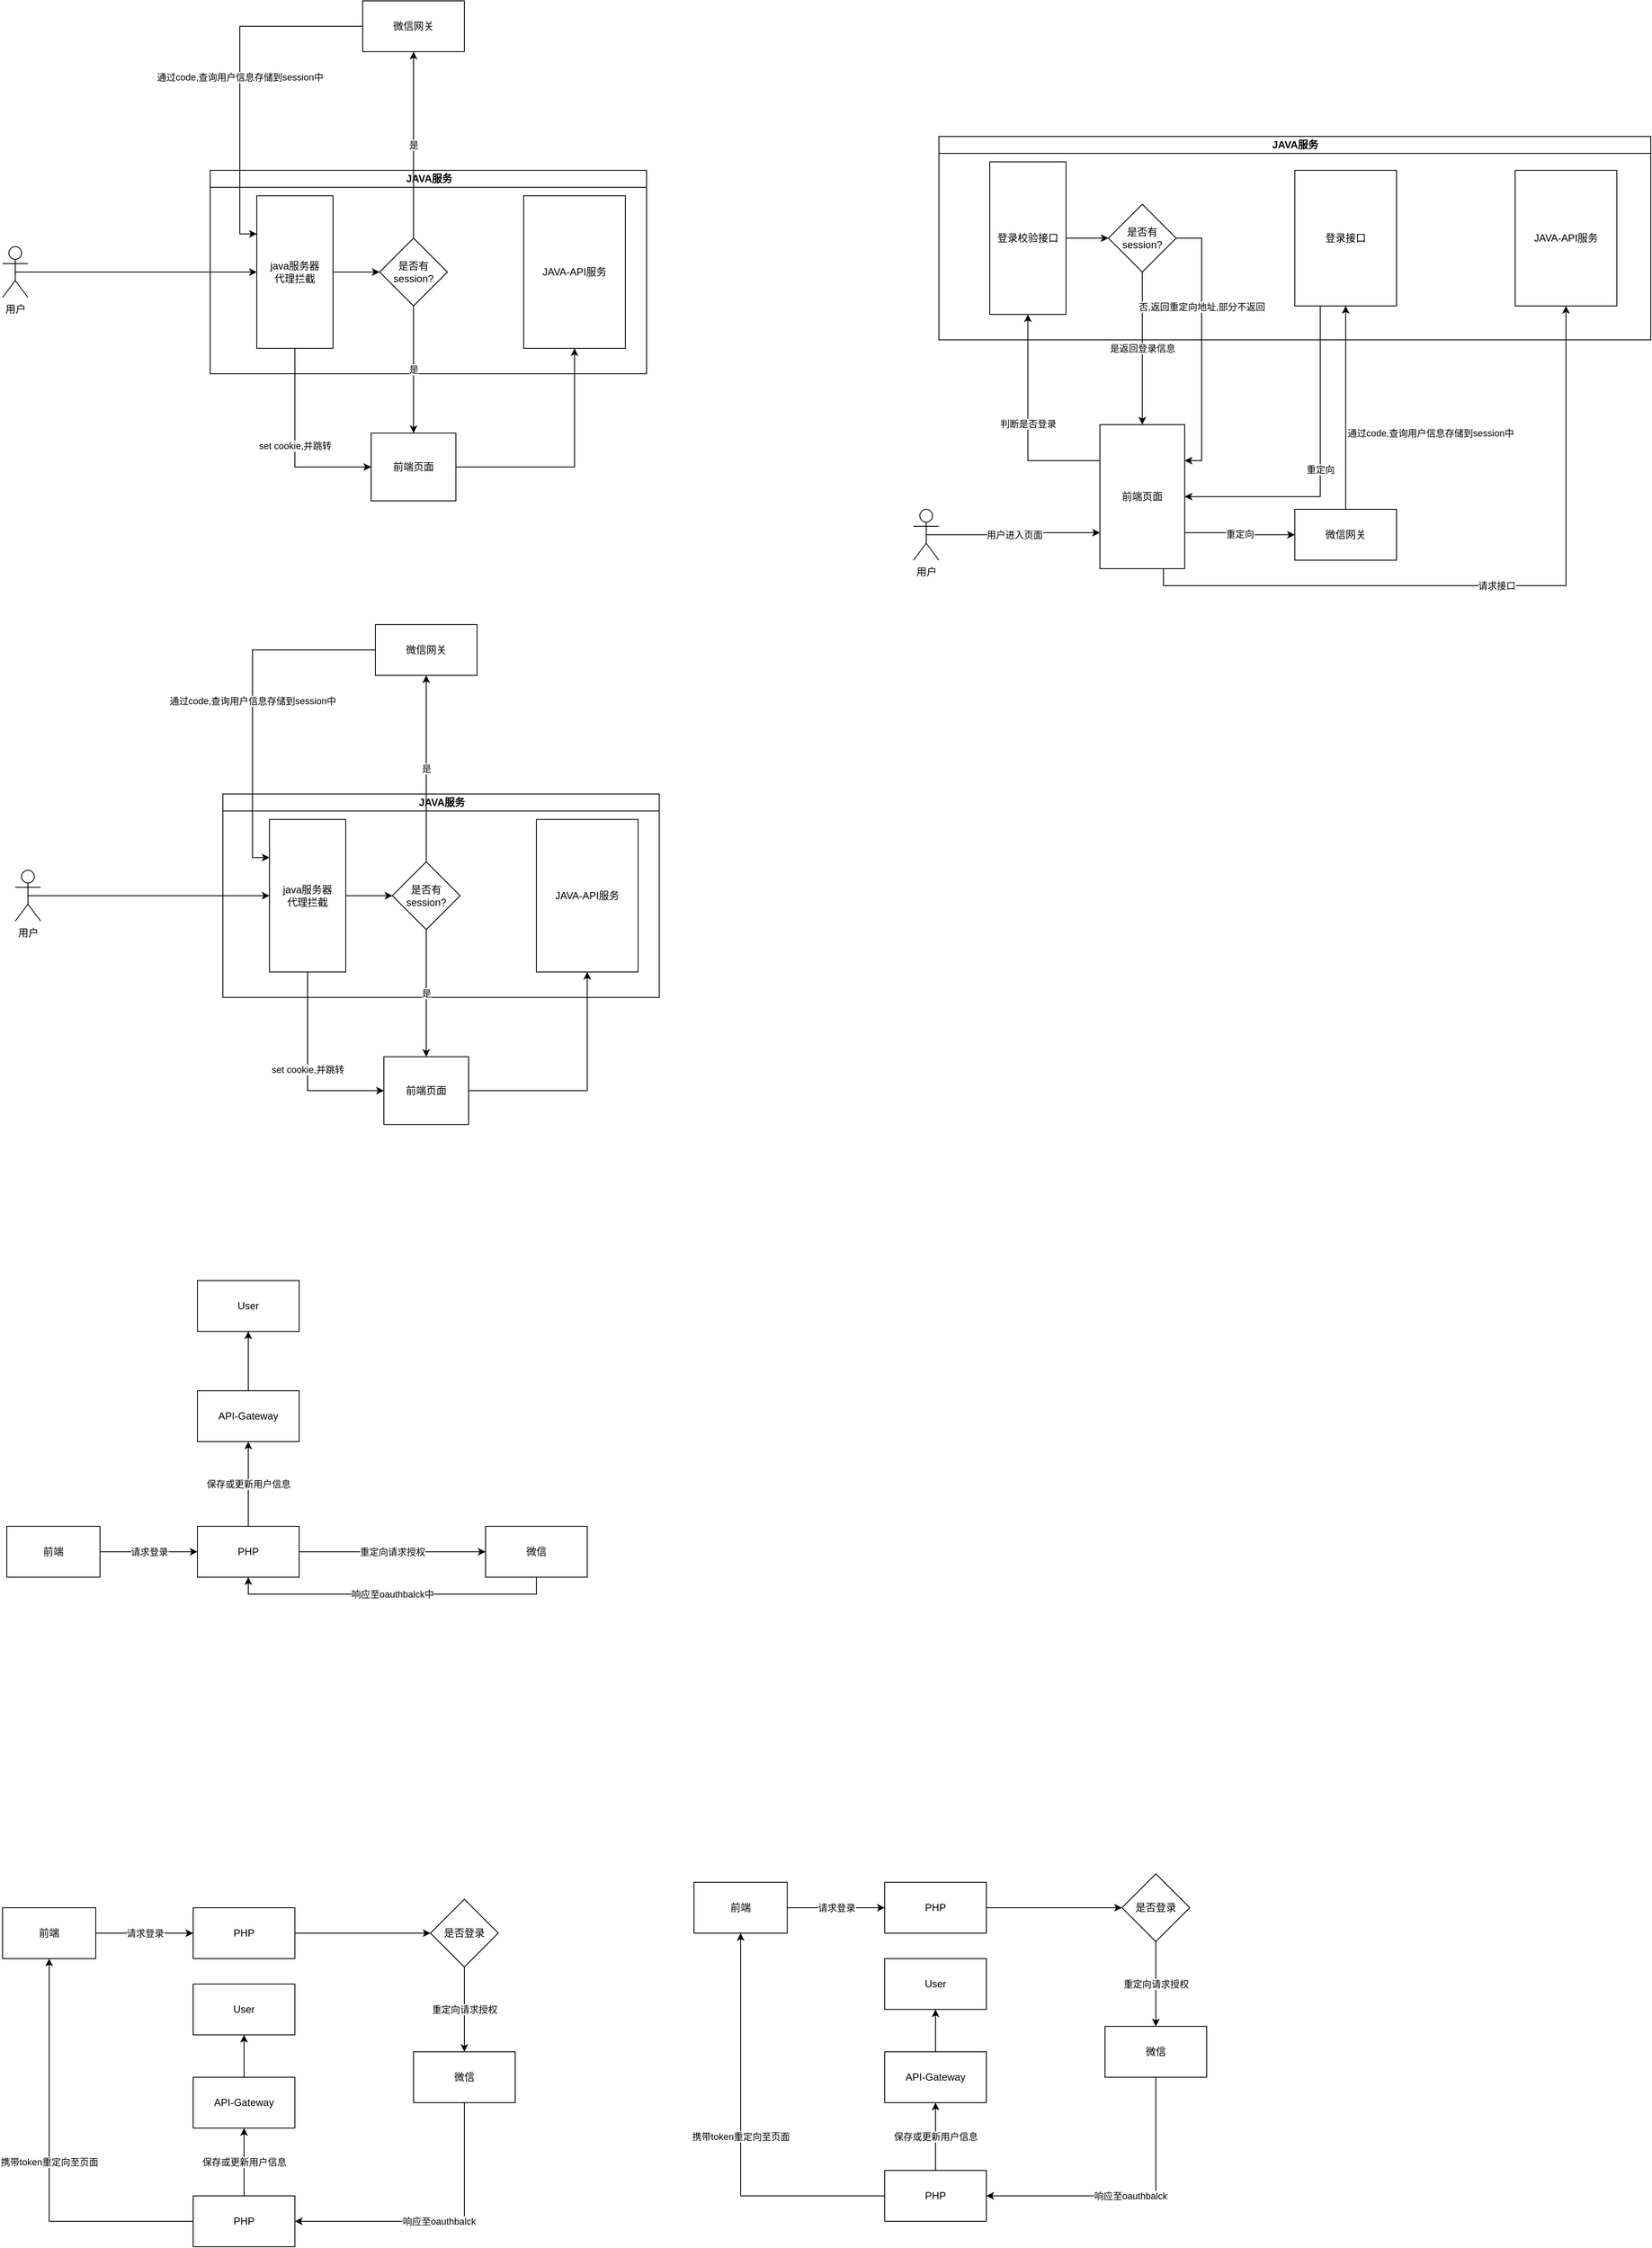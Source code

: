 <mxfile version="11.2.3" type="github" pages="1"><diagram id="ZFBAuobEn__pr9jLAsII" name="第 1 页"><mxGraphModel dx="1422" dy="1655" grid="1" gridSize="10" guides="1" tooltips="1" connect="1" arrows="1" fold="1" page="1" pageScale="1" pageWidth="1100" pageHeight="850" background="#FFFFFF" math="0" shadow="0"><root><mxCell id="0"/><mxCell id="1" parent="0"/><mxCell id="5YqJo6QiYUOueP3mv-Mx-4" value="set cookie,并跳转" style="edgeStyle=orthogonalEdgeStyle;rounded=0;orthogonalLoop=1;jettySize=auto;html=1;exitX=0.5;exitY=1;exitDx=0;exitDy=0;entryX=0;entryY=0.5;entryDx=0;entryDy=0;" parent="1" source="5YqJo6QiYUOueP3mv-Mx-1" target="5YqJo6QiYUOueP3mv-Mx-2" edge="1"><mxGeometry relative="1" as="geometry"/></mxCell><mxCell id="5YqJo6QiYUOueP3mv-Mx-6" style="edgeStyle=orthogonalEdgeStyle;rounded=0;orthogonalLoop=1;jettySize=auto;html=1;exitX=1;exitY=0.5;exitDx=0;exitDy=0;entryX=0.5;entryY=1;entryDx=0;entryDy=0;" parent="1" source="5YqJo6QiYUOueP3mv-Mx-2" target="5YqJo6QiYUOueP3mv-Mx-5" edge="1"><mxGeometry relative="1" as="geometry"/></mxCell><mxCell id="5YqJo6QiYUOueP3mv-Mx-2" value="前端页面" style="rounded=0;whiteSpace=wrap;html=1;" parent="1" vertex="1"><mxGeometry x="630" y="360" width="100" height="80" as="geometry"/></mxCell><mxCell id="5YqJo6QiYUOueP3mv-Mx-31" value="JAVA服务" style="swimlane;html=1;startSize=20;horizontal=1;containerType=tree;" parent="1" vertex="1"><mxGeometry x="440" y="50" width="515" height="240" as="geometry"/></mxCell><mxCell id="AHeOL8gglu6n_5h1qj5--10" style="edgeStyle=orthogonalEdgeStyle;rounded=0;orthogonalLoop=1;jettySize=auto;html=1;exitX=1;exitY=0.5;exitDx=0;exitDy=0;entryX=0;entryY=0.5;entryDx=0;entryDy=0;" edge="1" parent="5YqJo6QiYUOueP3mv-Mx-31" source="5YqJo6QiYUOueP3mv-Mx-1" target="AHeOL8gglu6n_5h1qj5--2"><mxGeometry relative="1" as="geometry"/></mxCell><mxCell id="5YqJo6QiYUOueP3mv-Mx-1" value="java服务器&lt;br&gt;代理拦截" style="rounded=0;whiteSpace=wrap;html=1;" parent="5YqJo6QiYUOueP3mv-Mx-31" vertex="1"><mxGeometry x="55" y="30" width="90" height="180" as="geometry"/></mxCell><mxCell id="5YqJo6QiYUOueP3mv-Mx-5" value="JAVA-API服务" style="rounded=0;whiteSpace=wrap;html=1;" parent="5YqJo6QiYUOueP3mv-Mx-31" vertex="1"><mxGeometry x="370" y="30" width="120" height="180" as="geometry"/></mxCell><mxCell id="AHeOL8gglu6n_5h1qj5--2" value="是否有session?" style="rhombus;whiteSpace=wrap;html=1;" vertex="1" parent="5YqJo6QiYUOueP3mv-Mx-31"><mxGeometry x="200" y="80" width="80" height="80" as="geometry"/></mxCell><mxCell id="AHeOL8gglu6n_5h1qj5--3" value="是" style="edgeStyle=orthogonalEdgeStyle;rounded=0;orthogonalLoop=1;jettySize=auto;html=1;exitX=0.5;exitY=0;exitDx=0;exitDy=0;" edge="1" parent="5YqJo6QiYUOueP3mv-Mx-31" source="AHeOL8gglu6n_5h1qj5--2"><mxGeometry relative="1" as="geometry"><mxPoint x="240" y="-140" as="targetPoint"/></mxGeometry></mxCell><mxCell id="5YqJo6QiYUOueP3mv-Mx-35" style="edgeStyle=orthogonalEdgeStyle;rounded=0;orthogonalLoop=1;jettySize=auto;html=1;exitX=0.5;exitY=0.5;exitDx=0;exitDy=0;exitPerimeter=0;entryX=0;entryY=0.5;entryDx=0;entryDy=0;" parent="1" source="5YqJo6QiYUOueP3mv-Mx-32" target="5YqJo6QiYUOueP3mv-Mx-1" edge="1"><mxGeometry relative="1" as="geometry"><mxPoint x="380" y="180" as="targetPoint"/></mxGeometry></mxCell><mxCell id="5YqJo6QiYUOueP3mv-Mx-32" value="用户" style="shape=umlActor;verticalLabelPosition=bottom;labelBackgroundColor=#ffffff;verticalAlign=top;html=1;outlineConnect=0;" parent="1" vertex="1"><mxGeometry x="195" y="140" width="30" height="60" as="geometry"/></mxCell><mxCell id="AHeOL8gglu6n_5h1qj5--4" value="是" style="edgeStyle=orthogonalEdgeStyle;rounded=0;orthogonalLoop=1;jettySize=auto;html=1;exitX=0.5;exitY=1;exitDx=0;exitDy=0;entryX=0.5;entryY=0;entryDx=0;entryDy=0;" edge="1" parent="1" source="AHeOL8gglu6n_5h1qj5--2" target="5YqJo6QiYUOueP3mv-Mx-2"><mxGeometry relative="1" as="geometry"/></mxCell><mxCell id="AHeOL8gglu6n_5h1qj5--12" value="通过code,查询用户信息存储到session中" style="edgeStyle=orthogonalEdgeStyle;rounded=0;orthogonalLoop=1;jettySize=auto;html=1;exitX=0;exitY=0.5;exitDx=0;exitDy=0;entryX=0;entryY=0.25;entryDx=0;entryDy=0;" edge="1" parent="1" source="AHeOL8gglu6n_5h1qj5--11" target="5YqJo6QiYUOueP3mv-Mx-1"><mxGeometry relative="1" as="geometry"/></mxCell><mxCell id="AHeOL8gglu6n_5h1qj5--11" value="微信网关" style="rounded=0;whiteSpace=wrap;html=1;" vertex="1" parent="1"><mxGeometry x="620" y="-150" width="120" height="60" as="geometry"/></mxCell><mxCell id="AHeOL8gglu6n_5h1qj5--15" value="请求接口" style="edgeStyle=orthogonalEdgeStyle;rounded=0;orthogonalLoop=1;jettySize=auto;html=1;exitX=0.75;exitY=1;exitDx=0;exitDy=0;entryX=0.5;entryY=1;entryDx=0;entryDy=0;" edge="1" parent="1" source="AHeOL8gglu6n_5h1qj5--16" target="AHeOL8gglu6n_5h1qj5--20"><mxGeometry relative="1" as="geometry"/></mxCell><mxCell id="AHeOL8gglu6n_5h1qj5--74" value="判断是否登录" style="edgeStyle=orthogonalEdgeStyle;rounded=0;orthogonalLoop=1;jettySize=auto;html=1;exitX=0;exitY=0.25;exitDx=0;exitDy=0;entryX=0.5;entryY=1;entryDx=0;entryDy=0;" edge="1" parent="1" source="AHeOL8gglu6n_5h1qj5--16" target="AHeOL8gglu6n_5h1qj5--19"><mxGeometry relative="1" as="geometry"/></mxCell><mxCell id="AHeOL8gglu6n_5h1qj5--87" value="重定向" style="edgeStyle=orthogonalEdgeStyle;rounded=0;orthogonalLoop=1;jettySize=auto;html=1;exitX=1;exitY=0.75;exitDx=0;exitDy=0;entryX=0;entryY=0.5;entryDx=0;entryDy=0;" edge="1" parent="1" source="AHeOL8gglu6n_5h1qj5--16" target="AHeOL8gglu6n_5h1qj5--27"><mxGeometry relative="1" as="geometry"/></mxCell><mxCell id="AHeOL8gglu6n_5h1qj5--16" value="前端页面" style="rounded=0;whiteSpace=wrap;html=1;" vertex="1" parent="1"><mxGeometry x="1490" y="350" width="100" height="170" as="geometry"/></mxCell><mxCell id="AHeOL8gglu6n_5h1qj5--17" value="JAVA服务" style="swimlane;html=1;startSize=20;horizontal=1;containerType=tree;" vertex="1" parent="1"><mxGeometry x="1300" y="10" width="840" height="240" as="geometry"/></mxCell><mxCell id="AHeOL8gglu6n_5h1qj5--18" style="edgeStyle=orthogonalEdgeStyle;rounded=0;orthogonalLoop=1;jettySize=auto;html=1;exitX=1;exitY=0.5;exitDx=0;exitDy=0;entryX=0;entryY=0.5;entryDx=0;entryDy=0;" edge="1" parent="AHeOL8gglu6n_5h1qj5--17" source="AHeOL8gglu6n_5h1qj5--19" target="AHeOL8gglu6n_5h1qj5--21"><mxGeometry relative="1" as="geometry"/></mxCell><mxCell id="AHeOL8gglu6n_5h1qj5--19" value="登录校验接口" style="rounded=0;whiteSpace=wrap;html=1;" vertex="1" parent="AHeOL8gglu6n_5h1qj5--17"><mxGeometry x="60" y="30" width="90" height="180" as="geometry"/></mxCell><mxCell id="AHeOL8gglu6n_5h1qj5--20" value="JAVA-API服务" style="rounded=0;whiteSpace=wrap;html=1;" vertex="1" parent="AHeOL8gglu6n_5h1qj5--17"><mxGeometry x="680" y="40" width="120" height="160" as="geometry"/></mxCell><mxCell id="AHeOL8gglu6n_5h1qj5--21" value="是否有session?" style="rhombus;whiteSpace=wrap;html=1;" vertex="1" parent="AHeOL8gglu6n_5h1qj5--17"><mxGeometry x="200" y="80" width="80" height="80" as="geometry"/></mxCell><mxCell id="AHeOL8gglu6n_5h1qj5--81" value="登录接口" style="rounded=0;whiteSpace=wrap;html=1;" vertex="1" parent="AHeOL8gglu6n_5h1qj5--17"><mxGeometry x="420" y="40" width="120" height="160" as="geometry"/></mxCell><mxCell id="AHeOL8gglu6n_5h1qj5--23" value="用户进入页面" style="edgeStyle=orthogonalEdgeStyle;rounded=0;orthogonalLoop=1;jettySize=auto;html=1;exitX=0.5;exitY=0.5;exitDx=0;exitDy=0;exitPerimeter=0;entryX=0;entryY=0.75;entryDx=0;entryDy=0;" edge="1" parent="1" source="AHeOL8gglu6n_5h1qj5--24" target="AHeOL8gglu6n_5h1qj5--16"><mxGeometry relative="1" as="geometry"><mxPoint x="1272" y="140" as="targetPoint"/></mxGeometry></mxCell><mxCell id="AHeOL8gglu6n_5h1qj5--24" value="用户" style="shape=umlActor;verticalLabelPosition=bottom;labelBackgroundColor=#ffffff;verticalAlign=top;html=1;outlineConnect=0;" vertex="1" parent="1"><mxGeometry x="1270" y="450" width="30" height="60" as="geometry"/></mxCell><mxCell id="AHeOL8gglu6n_5h1qj5--25" value="是返回登录信息" style="edgeStyle=orthogonalEdgeStyle;rounded=0;orthogonalLoop=1;jettySize=auto;html=1;exitX=0.5;exitY=1;exitDx=0;exitDy=0;entryX=0.5;entryY=0;entryDx=0;entryDy=0;" edge="1" parent="1" source="AHeOL8gglu6n_5h1qj5--21" target="AHeOL8gglu6n_5h1qj5--16"><mxGeometry relative="1" as="geometry"/></mxCell><mxCell id="AHeOL8gglu6n_5h1qj5--26" value="通过code,查询用户信息存储到session中" style="edgeStyle=orthogonalEdgeStyle;rounded=0;orthogonalLoop=1;jettySize=auto;html=1;exitX=0.5;exitY=0;exitDx=0;exitDy=0;entryX=0.5;entryY=1;entryDx=0;entryDy=0;" edge="1" parent="1" source="AHeOL8gglu6n_5h1qj5--27" target="AHeOL8gglu6n_5h1qj5--81"><mxGeometry x="-0.25" y="-100" relative="1" as="geometry"><mxPoint as="offset"/></mxGeometry></mxCell><mxCell id="AHeOL8gglu6n_5h1qj5--27" value="微信网关" style="rounded=0;whiteSpace=wrap;html=1;" vertex="1" parent="1"><mxGeometry x="1720" y="450" width="120" height="60" as="geometry"/></mxCell><mxCell id="AHeOL8gglu6n_5h1qj5--22" value="否,返回重定向地址,部分不返回" style="edgeStyle=orthogonalEdgeStyle;rounded=0;orthogonalLoop=1;jettySize=auto;html=1;exitX=1;exitY=0.5;exitDx=0;exitDy=0;entryX=1;entryY=0.25;entryDx=0;entryDy=0;" edge="1" parent="1" source="AHeOL8gglu6n_5h1qj5--21" target="AHeOL8gglu6n_5h1qj5--16"><mxGeometry x="-0.294" relative="1" as="geometry"><mxPoint x="1572" y="-130" as="targetPoint"/><mxPoint as="offset"/></mxGeometry></mxCell><mxCell id="AHeOL8gglu6n_5h1qj5--89" value="重定向" style="edgeStyle=orthogonalEdgeStyle;rounded=0;orthogonalLoop=1;jettySize=auto;html=1;exitX=0.25;exitY=1;exitDx=0;exitDy=0;entryX=1;entryY=0.5;entryDx=0;entryDy=0;" edge="1" parent="1" source="AHeOL8gglu6n_5h1qj5--81" target="AHeOL8gglu6n_5h1qj5--16"><mxGeometry relative="1" as="geometry"/></mxCell><mxCell id="AHeOL8gglu6n_5h1qj5--90" value="set cookie,并跳转" style="edgeStyle=orthogonalEdgeStyle;rounded=0;orthogonalLoop=1;jettySize=auto;html=1;exitX=0.5;exitY=1;exitDx=0;exitDy=0;entryX=0;entryY=0.5;entryDx=0;entryDy=0;" edge="1" parent="1" source="AHeOL8gglu6n_5h1qj5--95" target="AHeOL8gglu6n_5h1qj5--92"><mxGeometry relative="1" as="geometry"/></mxCell><mxCell id="AHeOL8gglu6n_5h1qj5--91" style="edgeStyle=orthogonalEdgeStyle;rounded=0;orthogonalLoop=1;jettySize=auto;html=1;exitX=1;exitY=0.5;exitDx=0;exitDy=0;entryX=0.5;entryY=1;entryDx=0;entryDy=0;" edge="1" parent="1" source="AHeOL8gglu6n_5h1qj5--92" target="AHeOL8gglu6n_5h1qj5--96"><mxGeometry relative="1" as="geometry"/></mxCell><mxCell id="AHeOL8gglu6n_5h1qj5--92" value="前端页面" style="rounded=0;whiteSpace=wrap;html=1;" vertex="1" parent="1"><mxGeometry x="645" y="1095.882" width="100" height="80" as="geometry"/></mxCell><mxCell id="AHeOL8gglu6n_5h1qj5--93" value="JAVA服务" style="swimlane;html=1;startSize=20;horizontal=1;containerType=tree;" vertex="1" parent="1"><mxGeometry x="455" y="785.882" width="515" height="240" as="geometry"/></mxCell><mxCell id="AHeOL8gglu6n_5h1qj5--94" style="edgeStyle=orthogonalEdgeStyle;rounded=0;orthogonalLoop=1;jettySize=auto;html=1;exitX=1;exitY=0.5;exitDx=0;exitDy=0;entryX=0;entryY=0.5;entryDx=0;entryDy=0;" edge="1" parent="AHeOL8gglu6n_5h1qj5--93" source="AHeOL8gglu6n_5h1qj5--95" target="AHeOL8gglu6n_5h1qj5--97"><mxGeometry relative="1" as="geometry"/></mxCell><mxCell id="AHeOL8gglu6n_5h1qj5--95" value="java服务器&lt;br&gt;代理拦截" style="rounded=0;whiteSpace=wrap;html=1;" vertex="1" parent="AHeOL8gglu6n_5h1qj5--93"><mxGeometry x="55" y="30" width="90" height="180" as="geometry"/></mxCell><mxCell id="AHeOL8gglu6n_5h1qj5--96" value="JAVA-API服务" style="rounded=0;whiteSpace=wrap;html=1;" vertex="1" parent="AHeOL8gglu6n_5h1qj5--93"><mxGeometry x="370" y="30" width="120" height="180" as="geometry"/></mxCell><mxCell id="AHeOL8gglu6n_5h1qj5--97" value="是否有session?" style="rhombus;whiteSpace=wrap;html=1;" vertex="1" parent="AHeOL8gglu6n_5h1qj5--93"><mxGeometry x="200" y="80" width="80" height="80" as="geometry"/></mxCell><mxCell id="AHeOL8gglu6n_5h1qj5--98" value="是" style="edgeStyle=orthogonalEdgeStyle;rounded=0;orthogonalLoop=1;jettySize=auto;html=1;exitX=0.5;exitY=0;exitDx=0;exitDy=0;" edge="1" parent="AHeOL8gglu6n_5h1qj5--93" source="AHeOL8gglu6n_5h1qj5--97"><mxGeometry relative="1" as="geometry"><mxPoint x="240" y="-140" as="targetPoint"/></mxGeometry></mxCell><mxCell id="AHeOL8gglu6n_5h1qj5--99" style="edgeStyle=orthogonalEdgeStyle;rounded=0;orthogonalLoop=1;jettySize=auto;html=1;exitX=0.5;exitY=0.5;exitDx=0;exitDy=0;exitPerimeter=0;entryX=0;entryY=0.5;entryDx=0;entryDy=0;" edge="1" parent="1" source="AHeOL8gglu6n_5h1qj5--100" target="AHeOL8gglu6n_5h1qj5--95"><mxGeometry relative="1" as="geometry"><mxPoint x="395" y="915.882" as="targetPoint"/></mxGeometry></mxCell><mxCell id="AHeOL8gglu6n_5h1qj5--100" value="用户" style="shape=umlActor;verticalLabelPosition=bottom;labelBackgroundColor=#ffffff;verticalAlign=top;html=1;outlineConnect=0;" vertex="1" parent="1"><mxGeometry x="210" y="875.882" width="30" height="60" as="geometry"/></mxCell><mxCell id="AHeOL8gglu6n_5h1qj5--101" value="是" style="edgeStyle=orthogonalEdgeStyle;rounded=0;orthogonalLoop=1;jettySize=auto;html=1;exitX=0.5;exitY=1;exitDx=0;exitDy=0;entryX=0.5;entryY=0;entryDx=0;entryDy=0;" edge="1" parent="1" source="AHeOL8gglu6n_5h1qj5--97" target="AHeOL8gglu6n_5h1qj5--92"><mxGeometry relative="1" as="geometry"/></mxCell><mxCell id="AHeOL8gglu6n_5h1qj5--102" value="通过code,查询用户信息存储到session中" style="edgeStyle=orthogonalEdgeStyle;rounded=0;orthogonalLoop=1;jettySize=auto;html=1;exitX=0;exitY=0.5;exitDx=0;exitDy=0;entryX=0;entryY=0.25;entryDx=0;entryDy=0;" edge="1" parent="1" source="AHeOL8gglu6n_5h1qj5--103" target="AHeOL8gglu6n_5h1qj5--95"><mxGeometry relative="1" as="geometry"/></mxCell><mxCell id="AHeOL8gglu6n_5h1qj5--103" value="微信网关" style="rounded=0;whiteSpace=wrap;html=1;" vertex="1" parent="1"><mxGeometry x="635" y="585.882" width="120" height="60" as="geometry"/></mxCell><mxCell id="AHeOL8gglu6n_5h1qj5--107" value="请求登录" style="edgeStyle=orthogonalEdgeStyle;rounded=0;orthogonalLoop=1;jettySize=auto;html=1;exitX=1;exitY=0.5;exitDx=0;exitDy=0;entryX=0;entryY=0.5;entryDx=0;entryDy=0;" edge="1" parent="1" source="AHeOL8gglu6n_5h1qj5--104" target="AHeOL8gglu6n_5h1qj5--105"><mxGeometry relative="1" as="geometry"/></mxCell><mxCell id="AHeOL8gglu6n_5h1qj5--104" value="前端" style="rounded=0;whiteSpace=wrap;html=1;" vertex="1" parent="1"><mxGeometry x="200" y="1650" width="110" height="60" as="geometry"/></mxCell><mxCell id="AHeOL8gglu6n_5h1qj5--108" value="重定向请求授权" style="edgeStyle=orthogonalEdgeStyle;rounded=0;orthogonalLoop=1;jettySize=auto;html=1;exitX=1;exitY=0.5;exitDx=0;exitDy=0;entryX=0;entryY=0.5;entryDx=0;entryDy=0;" edge="1" parent="1" source="AHeOL8gglu6n_5h1qj5--105" target="AHeOL8gglu6n_5h1qj5--109"><mxGeometry relative="1" as="geometry"><mxPoint x="660" y="1720" as="targetPoint"/></mxGeometry></mxCell><mxCell id="AHeOL8gglu6n_5h1qj5--112" value="保存或更新用户信息" style="edgeStyle=orthogonalEdgeStyle;rounded=0;orthogonalLoop=1;jettySize=auto;html=1;exitX=0.5;exitY=0;exitDx=0;exitDy=0;entryX=0.5;entryY=1;entryDx=0;entryDy=0;" edge="1" parent="1" source="AHeOL8gglu6n_5h1qj5--105" target="AHeOL8gglu6n_5h1qj5--113"><mxGeometry relative="1" as="geometry"><mxPoint x="485" y="1580" as="targetPoint"/></mxGeometry></mxCell><mxCell id="AHeOL8gglu6n_5h1qj5--105" value="PHP" style="rounded=0;whiteSpace=wrap;html=1;" vertex="1" parent="1"><mxGeometry x="425" y="1650" width="120" height="60" as="geometry"/></mxCell><mxCell id="AHeOL8gglu6n_5h1qj5--110" value="响应至oauthbalck中" style="edgeStyle=orthogonalEdgeStyle;rounded=0;orthogonalLoop=1;jettySize=auto;html=1;exitX=0.5;exitY=1;exitDx=0;exitDy=0;entryX=0.5;entryY=1;entryDx=0;entryDy=0;" edge="1" parent="1" source="AHeOL8gglu6n_5h1qj5--109" target="AHeOL8gglu6n_5h1qj5--105"><mxGeometry relative="1" as="geometry"/></mxCell><mxCell id="AHeOL8gglu6n_5h1qj5--109" value="微信" style="rounded=0;whiteSpace=wrap;html=1;" vertex="1" parent="1"><mxGeometry x="765" y="1650" width="120" height="60" as="geometry"/></mxCell><mxCell id="AHeOL8gglu6n_5h1qj5--111" value="User" style="rounded=0;whiteSpace=wrap;html=1;" vertex="1" parent="1"><mxGeometry x="425" y="1360" width="120" height="60" as="geometry"/></mxCell><mxCell id="AHeOL8gglu6n_5h1qj5--115" style="edgeStyle=orthogonalEdgeStyle;rounded=0;orthogonalLoop=1;jettySize=auto;html=1;exitX=0.5;exitY=0;exitDx=0;exitDy=0;entryX=0.5;entryY=1;entryDx=0;entryDy=0;" edge="1" parent="1" source="AHeOL8gglu6n_5h1qj5--113" target="AHeOL8gglu6n_5h1qj5--111"><mxGeometry relative="1" as="geometry"/></mxCell><mxCell id="AHeOL8gglu6n_5h1qj5--113" value="API-Gateway" style="rounded=0;whiteSpace=wrap;html=1;" vertex="1" parent="1"><mxGeometry x="425" y="1490" width="120" height="60" as="geometry"/></mxCell><mxCell id="AHeOL8gglu6n_5h1qj5--116" value="请求登录" style="edgeStyle=orthogonalEdgeStyle;rounded=0;orthogonalLoop=1;jettySize=auto;html=1;exitX=1;exitY=0.5;exitDx=0;exitDy=0;entryX=0;entryY=0.5;entryDx=0;entryDy=0;" edge="1" parent="1" source="AHeOL8gglu6n_5h1qj5--117" target="AHeOL8gglu6n_5h1qj5--120"><mxGeometry relative="1" as="geometry"/></mxCell><mxCell id="AHeOL8gglu6n_5h1qj5--117" value="前端" style="rounded=0;whiteSpace=wrap;html=1;" vertex="1" parent="1"><mxGeometry x="195" y="2100" width="110" height="60" as="geometry"/></mxCell><mxCell id="AHeOL8gglu6n_5h1qj5--118" value="重定向请求授权" style="edgeStyle=orthogonalEdgeStyle;rounded=0;orthogonalLoop=1;jettySize=auto;html=1;entryX=0.5;entryY=0;entryDx=0;entryDy=0;exitX=0.5;exitY=1;exitDx=0;exitDy=0;" edge="1" parent="1" source="AHeOL8gglu6n_5h1qj5--126" target="AHeOL8gglu6n_5h1qj5--122"><mxGeometry relative="1" as="geometry"><mxPoint x="655" y="2170" as="targetPoint"/><mxPoint x="830" y="2130" as="sourcePoint"/></mxGeometry></mxCell><mxCell id="AHeOL8gglu6n_5h1qj5--119" value="保存或更新用户信息" style="edgeStyle=orthogonalEdgeStyle;rounded=0;orthogonalLoop=1;jettySize=auto;html=1;exitX=0.5;exitY=0;exitDx=0;exitDy=0;entryX=0.5;entryY=1;entryDx=0;entryDy=0;" edge="1" parent="1" source="AHeOL8gglu6n_5h1qj5--129" target="AHeOL8gglu6n_5h1qj5--125"><mxGeometry relative="1" as="geometry"><mxPoint x="480" y="2030" as="targetPoint"/></mxGeometry></mxCell><mxCell id="AHeOL8gglu6n_5h1qj5--127" style="edgeStyle=orthogonalEdgeStyle;rounded=0;orthogonalLoop=1;jettySize=auto;html=1;exitX=1;exitY=0.5;exitDx=0;exitDy=0;" edge="1" parent="1" source="AHeOL8gglu6n_5h1qj5--120" target="AHeOL8gglu6n_5h1qj5--126"><mxGeometry relative="1" as="geometry"/></mxCell><mxCell id="AHeOL8gglu6n_5h1qj5--120" value="PHP" style="rounded=0;whiteSpace=wrap;html=1;" vertex="1" parent="1"><mxGeometry x="420" y="2100" width="120" height="60" as="geometry"/></mxCell><mxCell id="AHeOL8gglu6n_5h1qj5--121" value="响应至oauthbalck" style="edgeStyle=orthogonalEdgeStyle;rounded=0;orthogonalLoop=1;jettySize=auto;html=1;exitX=0.5;exitY=1;exitDx=0;exitDy=0;entryX=1;entryY=0.5;entryDx=0;entryDy=0;" edge="1" parent="1" source="AHeOL8gglu6n_5h1qj5--122" target="AHeOL8gglu6n_5h1qj5--129"><mxGeometry relative="1" as="geometry"/></mxCell><mxCell id="AHeOL8gglu6n_5h1qj5--122" value="微信" style="rounded=0;whiteSpace=wrap;html=1;" vertex="1" parent="1"><mxGeometry x="680" y="2270" width="120" height="60" as="geometry"/></mxCell><mxCell id="AHeOL8gglu6n_5h1qj5--123" value="User" style="rounded=0;whiteSpace=wrap;html=1;" vertex="1" parent="1"><mxGeometry x="420" y="2190" width="120" height="60" as="geometry"/></mxCell><mxCell id="AHeOL8gglu6n_5h1qj5--124" style="edgeStyle=orthogonalEdgeStyle;rounded=0;orthogonalLoop=1;jettySize=auto;html=1;exitX=0.5;exitY=0;exitDx=0;exitDy=0;entryX=0.5;entryY=1;entryDx=0;entryDy=0;" edge="1" parent="1" source="AHeOL8gglu6n_5h1qj5--125" target="AHeOL8gglu6n_5h1qj5--123"><mxGeometry relative="1" as="geometry"/></mxCell><mxCell id="AHeOL8gglu6n_5h1qj5--125" value="API-Gateway" style="rounded=0;whiteSpace=wrap;html=1;" vertex="1" parent="1"><mxGeometry x="420" y="2300" width="120" height="60" as="geometry"/></mxCell><mxCell id="AHeOL8gglu6n_5h1qj5--126" value="是否登录" style="rhombus;whiteSpace=wrap;html=1;" vertex="1" parent="1"><mxGeometry x="700" y="2090" width="80" height="80" as="geometry"/></mxCell><mxCell id="AHeOL8gglu6n_5h1qj5--130" value="携带token重定向至页面" style="edgeStyle=orthogonalEdgeStyle;rounded=0;orthogonalLoop=1;jettySize=auto;html=1;exitX=0;exitY=0.5;exitDx=0;exitDy=0;entryX=0.5;entryY=1;entryDx=0;entryDy=0;" edge="1" parent="1" source="AHeOL8gglu6n_5h1qj5--129" target="AHeOL8gglu6n_5h1qj5--117"><mxGeometry relative="1" as="geometry"/></mxCell><mxCell id="AHeOL8gglu6n_5h1qj5--129" value="PHP" style="rounded=0;whiteSpace=wrap;html=1;" vertex="1" parent="1"><mxGeometry x="420" y="2440" width="120" height="60" as="geometry"/></mxCell><mxCell id="AHeOL8gglu6n_5h1qj5--131" value="请求登录" style="edgeStyle=orthogonalEdgeStyle;rounded=0;orthogonalLoop=1;jettySize=auto;html=1;exitX=1;exitY=0.5;exitDx=0;exitDy=0;entryX=0;entryY=0.5;entryDx=0;entryDy=0;" edge="1" source="AHeOL8gglu6n_5h1qj5--132" target="AHeOL8gglu6n_5h1qj5--136" parent="1"><mxGeometry relative="1" as="geometry"/></mxCell><mxCell id="AHeOL8gglu6n_5h1qj5--132" value="前端" style="rounded=0;whiteSpace=wrap;html=1;" vertex="1" parent="1"><mxGeometry x="1011" y="2070" width="110" height="60" as="geometry"/></mxCell><mxCell id="AHeOL8gglu6n_5h1qj5--133" value="重定向请求授权" style="edgeStyle=orthogonalEdgeStyle;rounded=0;orthogonalLoop=1;jettySize=auto;html=1;entryX=0.5;entryY=0;entryDx=0;entryDy=0;exitX=0.5;exitY=1;exitDx=0;exitDy=0;" edge="1" source="AHeOL8gglu6n_5h1qj5--142" target="AHeOL8gglu6n_5h1qj5--138" parent="1"><mxGeometry relative="1" as="geometry"><mxPoint x="1471" y="2140" as="targetPoint"/><mxPoint x="1646" y="2100" as="sourcePoint"/></mxGeometry></mxCell><mxCell id="AHeOL8gglu6n_5h1qj5--134" value="保存或更新用户信息" style="edgeStyle=orthogonalEdgeStyle;rounded=0;orthogonalLoop=1;jettySize=auto;html=1;exitX=0.5;exitY=0;exitDx=0;exitDy=0;entryX=0.5;entryY=1;entryDx=0;entryDy=0;" edge="1" source="AHeOL8gglu6n_5h1qj5--144" target="AHeOL8gglu6n_5h1qj5--141" parent="1"><mxGeometry relative="1" as="geometry"><mxPoint x="1296" y="2000" as="targetPoint"/></mxGeometry></mxCell><mxCell id="AHeOL8gglu6n_5h1qj5--135" style="edgeStyle=orthogonalEdgeStyle;rounded=0;orthogonalLoop=1;jettySize=auto;html=1;exitX=1;exitY=0.5;exitDx=0;exitDy=0;" edge="1" source="AHeOL8gglu6n_5h1qj5--136" target="AHeOL8gglu6n_5h1qj5--142" parent="1"><mxGeometry relative="1" as="geometry"/></mxCell><mxCell id="AHeOL8gglu6n_5h1qj5--136" value="PHP" style="rounded=0;whiteSpace=wrap;html=1;" vertex="1" parent="1"><mxGeometry x="1236" y="2070" width="120" height="60" as="geometry"/></mxCell><mxCell id="AHeOL8gglu6n_5h1qj5--137" value="响应至oauthbalck" style="edgeStyle=orthogonalEdgeStyle;rounded=0;orthogonalLoop=1;jettySize=auto;html=1;exitX=0.5;exitY=1;exitDx=0;exitDy=0;entryX=1;entryY=0.5;entryDx=0;entryDy=0;" edge="1" source="AHeOL8gglu6n_5h1qj5--138" target="AHeOL8gglu6n_5h1qj5--144" parent="1"><mxGeometry relative="1" as="geometry"/></mxCell><mxCell id="AHeOL8gglu6n_5h1qj5--138" value="微信" style="rounded=0;whiteSpace=wrap;html=1;" vertex="1" parent="1"><mxGeometry x="1496" y="2240" width="120" height="60" as="geometry"/></mxCell><mxCell id="AHeOL8gglu6n_5h1qj5--139" value="User" style="rounded=0;whiteSpace=wrap;html=1;" vertex="1" parent="1"><mxGeometry x="1236" y="2160" width="120" height="60" as="geometry"/></mxCell><mxCell id="AHeOL8gglu6n_5h1qj5--140" style="edgeStyle=orthogonalEdgeStyle;rounded=0;orthogonalLoop=1;jettySize=auto;html=1;exitX=0.5;exitY=0;exitDx=0;exitDy=0;entryX=0.5;entryY=1;entryDx=0;entryDy=0;" edge="1" source="AHeOL8gglu6n_5h1qj5--141" target="AHeOL8gglu6n_5h1qj5--139" parent="1"><mxGeometry relative="1" as="geometry"/></mxCell><mxCell id="AHeOL8gglu6n_5h1qj5--141" value="API-Gateway" style="rounded=0;whiteSpace=wrap;html=1;" vertex="1" parent="1"><mxGeometry x="1236" y="2270" width="120" height="60" as="geometry"/></mxCell><mxCell id="AHeOL8gglu6n_5h1qj5--142" value="是否登录" style="rhombus;whiteSpace=wrap;html=1;" vertex="1" parent="1"><mxGeometry x="1516" y="2060" width="80" height="80" as="geometry"/></mxCell><mxCell id="AHeOL8gglu6n_5h1qj5--143" value="携带token重定向至页面" style="edgeStyle=orthogonalEdgeStyle;rounded=0;orthogonalLoop=1;jettySize=auto;html=1;exitX=0;exitY=0.5;exitDx=0;exitDy=0;entryX=0.5;entryY=1;entryDx=0;entryDy=0;" edge="1" source="AHeOL8gglu6n_5h1qj5--144" target="AHeOL8gglu6n_5h1qj5--132" parent="1"><mxGeometry relative="1" as="geometry"/></mxCell><mxCell id="AHeOL8gglu6n_5h1qj5--144" value="PHP" style="rounded=0;whiteSpace=wrap;html=1;" vertex="1" parent="1"><mxGeometry x="1236" y="2410" width="120" height="60" as="geometry"/></mxCell></root></mxGraphModel></diagram></mxfile>